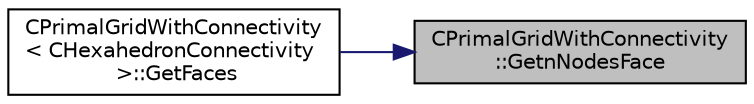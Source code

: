 digraph "CPrimalGridWithConnectivity::GetnNodesFace"
{
 // LATEX_PDF_SIZE
  edge [fontname="Helvetica",fontsize="10",labelfontname="Helvetica",labelfontsize="10"];
  node [fontname="Helvetica",fontsize="10",shape=record];
  rankdir="RL";
  Node1 [label="CPrimalGridWithConnectivity\l::GetnNodesFace",height=0.2,width=0.4,color="black", fillcolor="grey75", style="filled", fontcolor="black",tooltip="Get number of nodes of a face of the element."];
  Node1 -> Node2 [dir="back",color="midnightblue",fontsize="10",style="solid",fontname="Helvetica"];
  Node2 [label="CPrimalGridWithConnectivity\l\< CHexahedronConnectivity\l \>::GetFaces",height=0.2,width=0.4,color="black", fillcolor="white", style="filled",URL="$classCPrimalGridWithConnectivity.html#a466a0153c4429bde1511d7198528eded",tooltip=" "];
}
